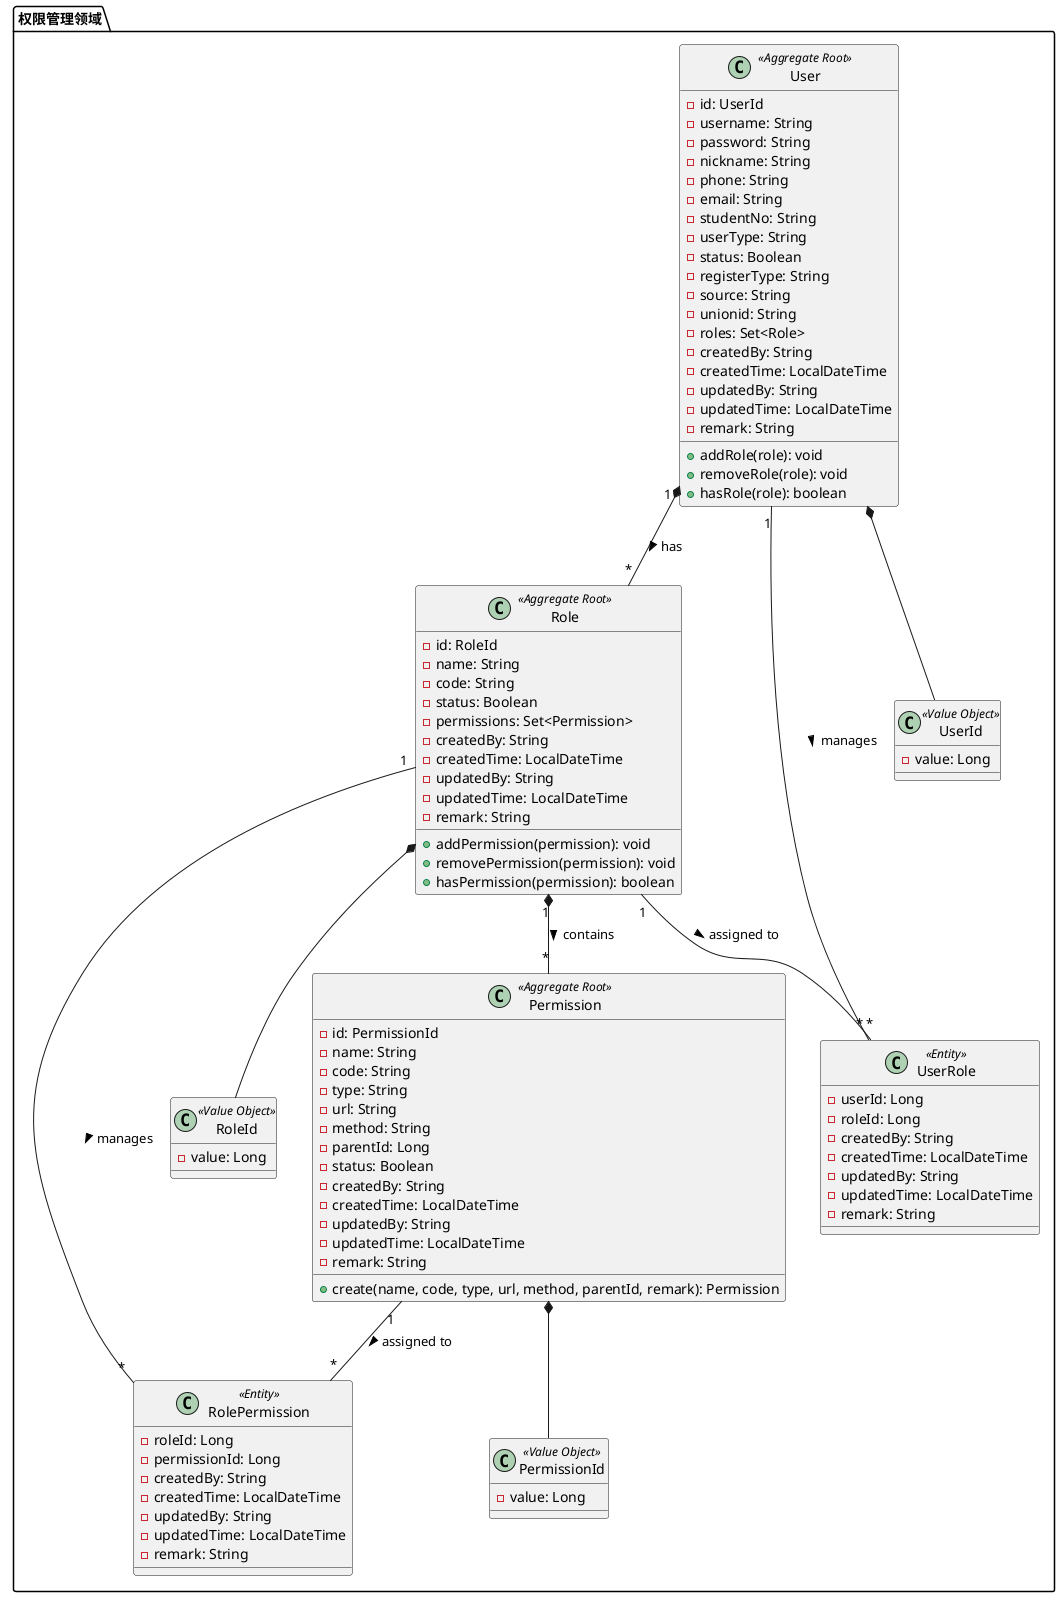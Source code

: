 @startuml RBAC领域模型

package "权限管理领域" {
    class Permission <<Aggregate Root>> {
        - id: PermissionId
        - name: String
        - code: String
        - type: String
        - url: String
        - method: String
        - parentId: Long
        - status: Boolean
        - createdBy: String
        - createdTime: LocalDateTime
        - updatedBy: String
        - updatedTime: LocalDateTime
        - remark: String
        + create(name, code, type, url, method, parentId, remark): Permission
    }

    class Role <<Aggregate Root>> {
        - id: RoleId
        - name: String
        - code: String
        - status: Boolean
        - permissions: Set<Permission>
        - createdBy: String
        - createdTime: LocalDateTime
        - updatedBy: String
        - updatedTime: LocalDateTime
        - remark: String
        + addPermission(permission): void
        + removePermission(permission): void
        + hasPermission(permission): boolean
    }

    class RolePermission <<Entity>> {
        - roleId: Long
        - permissionId: Long
        - createdBy: String
        - createdTime: LocalDateTime
        - updatedBy: String
        - updatedTime: LocalDateTime
        - remark: String
    }

    class User <<Aggregate Root>> {
        - id: UserId
        - username: String
        - password: String
        - nickname: String
        - phone: String
        - email: String
        - studentNo: String
        - userType: String
        - status: Boolean
        - registerType: String
        - source: String
        - unionid: String
        - roles: Set<Role>
        - createdBy: String
        - createdTime: LocalDateTime
        - updatedBy: String
        - updatedTime: LocalDateTime
        - remark: String
        + addRole(role): void
        + removeRole(role): void
        + hasRole(role): boolean
    }

    class UserRole <<Entity>> {
        - userId: Long
        - roleId: Long
        - createdBy: String
        - createdTime: LocalDateTime
        - updatedBy: String
        - updatedTime: LocalDateTime
        - remark: String
    }

    class PermissionId <<Value Object>> {
        - value: Long
    }

    class RoleId <<Value Object>> {
        - value: Long
    }

    class UserId <<Value Object>> {
        - value: Long
    }

    Role "1" *-- "*" Permission : contains >
    Role "1" -- "*" RolePermission : manages >
    Permission "1" -- "*" RolePermission : assigned to >
    User "1" *-- "*" Role : has >
    User "1" -- "*" UserRole : manages >
    Role "1" -- "*" UserRole : assigned to >

    Permission *-- PermissionId
    Role *-- RoleId
    User *-- UserId
}

@enduml